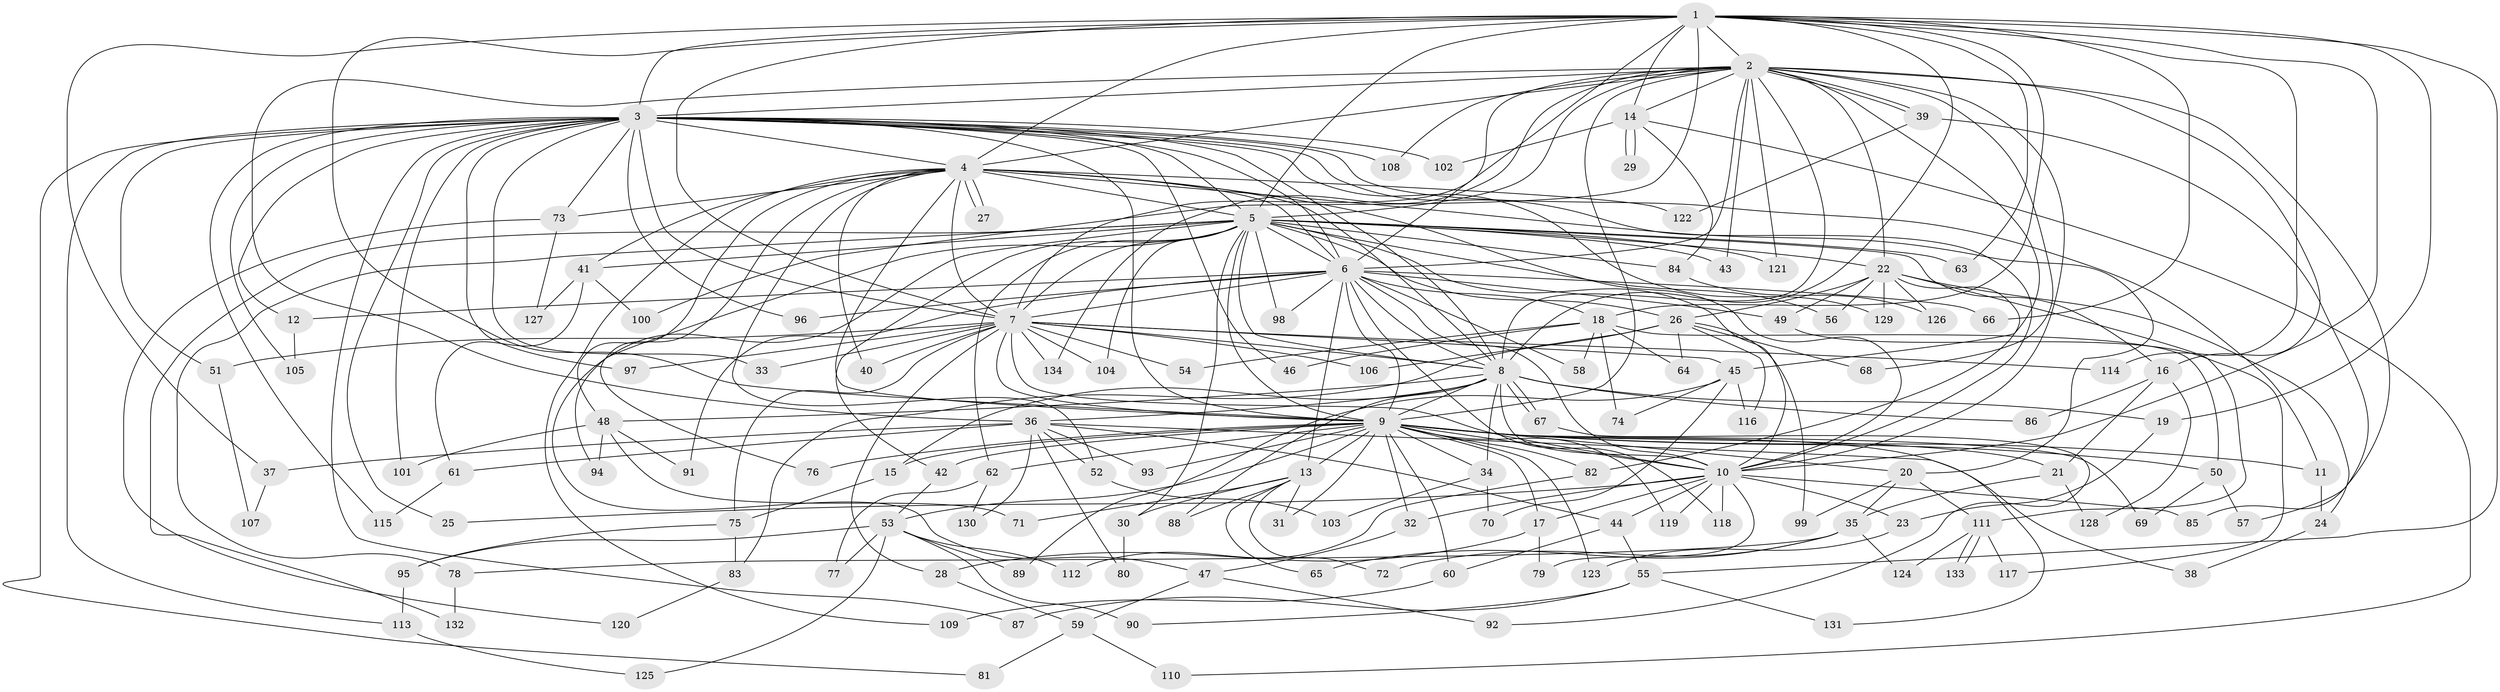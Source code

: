 // Generated by graph-tools (version 1.1) at 2025/44/03/09/25 04:44:53]
// undirected, 134 vertices, 293 edges
graph export_dot {
graph [start="1"]
  node [color=gray90,style=filled];
  1;
  2;
  3;
  4;
  5;
  6;
  7;
  8;
  9;
  10;
  11;
  12;
  13;
  14;
  15;
  16;
  17;
  18;
  19;
  20;
  21;
  22;
  23;
  24;
  25;
  26;
  27;
  28;
  29;
  30;
  31;
  32;
  33;
  34;
  35;
  36;
  37;
  38;
  39;
  40;
  41;
  42;
  43;
  44;
  45;
  46;
  47;
  48;
  49;
  50;
  51;
  52;
  53;
  54;
  55;
  56;
  57;
  58;
  59;
  60;
  61;
  62;
  63;
  64;
  65;
  66;
  67;
  68;
  69;
  70;
  71;
  72;
  73;
  74;
  75;
  76;
  77;
  78;
  79;
  80;
  81;
  82;
  83;
  84;
  85;
  86;
  87;
  88;
  89;
  90;
  91;
  92;
  93;
  94;
  95;
  96;
  97;
  98;
  99;
  100;
  101;
  102;
  103;
  104;
  105;
  106;
  107;
  108;
  109;
  110;
  111;
  112;
  113;
  114;
  115;
  116;
  117;
  118;
  119;
  120;
  121;
  122;
  123;
  124;
  125;
  126;
  127;
  128;
  129;
  130;
  131;
  132;
  133;
  134;
  1 -- 2;
  1 -- 3;
  1 -- 4;
  1 -- 5;
  1 -- 6;
  1 -- 7;
  1 -- 8;
  1 -- 9;
  1 -- 10;
  1 -- 14;
  1 -- 18;
  1 -- 19;
  1 -- 37;
  1 -- 55;
  1 -- 63;
  1 -- 66;
  1 -- 100;
  1 -- 114;
  2 -- 3;
  2 -- 4;
  2 -- 5;
  2 -- 6;
  2 -- 7;
  2 -- 8;
  2 -- 9;
  2 -- 10;
  2 -- 14;
  2 -- 16;
  2 -- 22;
  2 -- 36;
  2 -- 39;
  2 -- 39;
  2 -- 43;
  2 -- 45;
  2 -- 68;
  2 -- 85;
  2 -- 108;
  2 -- 121;
  2 -- 134;
  3 -- 4;
  3 -- 5;
  3 -- 6;
  3 -- 7;
  3 -- 8;
  3 -- 9;
  3 -- 10;
  3 -- 11;
  3 -- 12;
  3 -- 25;
  3 -- 33;
  3 -- 46;
  3 -- 51;
  3 -- 73;
  3 -- 81;
  3 -- 87;
  3 -- 96;
  3 -- 97;
  3 -- 101;
  3 -- 102;
  3 -- 105;
  3 -- 108;
  3 -- 113;
  3 -- 115;
  3 -- 129;
  4 -- 5;
  4 -- 6;
  4 -- 7;
  4 -- 8;
  4 -- 9;
  4 -- 10;
  4 -- 20;
  4 -- 27;
  4 -- 27;
  4 -- 40;
  4 -- 41;
  4 -- 48;
  4 -- 52;
  4 -- 73;
  4 -- 76;
  4 -- 109;
  4 -- 122;
  5 -- 6;
  5 -- 7;
  5 -- 8;
  5 -- 9;
  5 -- 10;
  5 -- 16;
  5 -- 22;
  5 -- 26;
  5 -- 30;
  5 -- 41;
  5 -- 42;
  5 -- 43;
  5 -- 47;
  5 -- 56;
  5 -- 62;
  5 -- 63;
  5 -- 78;
  5 -- 84;
  5 -- 94;
  5 -- 98;
  5 -- 104;
  5 -- 121;
  5 -- 132;
  6 -- 7;
  6 -- 8;
  6 -- 9;
  6 -- 10;
  6 -- 12;
  6 -- 13;
  6 -- 18;
  6 -- 49;
  6 -- 58;
  6 -- 66;
  6 -- 91;
  6 -- 96;
  6 -- 98;
  6 -- 118;
  7 -- 8;
  7 -- 9;
  7 -- 10;
  7 -- 28;
  7 -- 33;
  7 -- 40;
  7 -- 45;
  7 -- 51;
  7 -- 54;
  7 -- 75;
  7 -- 97;
  7 -- 104;
  7 -- 106;
  7 -- 114;
  7 -- 134;
  8 -- 9;
  8 -- 10;
  8 -- 15;
  8 -- 19;
  8 -- 34;
  8 -- 36;
  8 -- 48;
  8 -- 67;
  8 -- 67;
  8 -- 86;
  8 -- 88;
  9 -- 10;
  9 -- 11;
  9 -- 13;
  9 -- 15;
  9 -- 17;
  9 -- 20;
  9 -- 21;
  9 -- 31;
  9 -- 32;
  9 -- 34;
  9 -- 42;
  9 -- 50;
  9 -- 53;
  9 -- 60;
  9 -- 62;
  9 -- 69;
  9 -- 76;
  9 -- 82;
  9 -- 93;
  9 -- 119;
  9 -- 123;
  9 -- 131;
  10 -- 17;
  10 -- 23;
  10 -- 25;
  10 -- 32;
  10 -- 44;
  10 -- 79;
  10 -- 85;
  10 -- 118;
  10 -- 119;
  11 -- 24;
  12 -- 105;
  13 -- 30;
  13 -- 31;
  13 -- 65;
  13 -- 71;
  13 -- 72;
  13 -- 88;
  14 -- 29;
  14 -- 29;
  14 -- 84;
  14 -- 102;
  14 -- 110;
  15 -- 75;
  16 -- 21;
  16 -- 86;
  16 -- 128;
  17 -- 28;
  17 -- 79;
  18 -- 46;
  18 -- 50;
  18 -- 54;
  18 -- 58;
  18 -- 64;
  18 -- 74;
  19 -- 23;
  20 -- 35;
  20 -- 99;
  20 -- 111;
  21 -- 35;
  21 -- 128;
  22 -- 24;
  22 -- 26;
  22 -- 49;
  22 -- 56;
  22 -- 82;
  22 -- 111;
  22 -- 126;
  22 -- 129;
  23 -- 123;
  24 -- 38;
  26 -- 64;
  26 -- 68;
  26 -- 83;
  26 -- 99;
  26 -- 106;
  26 -- 116;
  28 -- 59;
  30 -- 80;
  32 -- 47;
  34 -- 70;
  34 -- 103;
  35 -- 65;
  35 -- 72;
  35 -- 78;
  35 -- 124;
  36 -- 37;
  36 -- 38;
  36 -- 44;
  36 -- 52;
  36 -- 61;
  36 -- 80;
  36 -- 93;
  36 -- 130;
  37 -- 107;
  39 -- 57;
  39 -- 122;
  41 -- 61;
  41 -- 100;
  41 -- 127;
  42 -- 53;
  44 -- 55;
  44 -- 60;
  45 -- 70;
  45 -- 74;
  45 -- 89;
  45 -- 116;
  47 -- 59;
  47 -- 92;
  48 -- 71;
  48 -- 91;
  48 -- 94;
  48 -- 101;
  49 -- 117;
  50 -- 57;
  50 -- 69;
  51 -- 107;
  52 -- 103;
  53 -- 77;
  53 -- 89;
  53 -- 90;
  53 -- 95;
  53 -- 112;
  53 -- 125;
  55 -- 87;
  55 -- 90;
  55 -- 131;
  59 -- 81;
  59 -- 110;
  60 -- 109;
  61 -- 115;
  62 -- 77;
  62 -- 130;
  67 -- 92;
  73 -- 120;
  73 -- 127;
  75 -- 83;
  75 -- 95;
  78 -- 132;
  82 -- 112;
  83 -- 120;
  84 -- 126;
  95 -- 113;
  111 -- 117;
  111 -- 124;
  111 -- 133;
  111 -- 133;
  113 -- 125;
}
